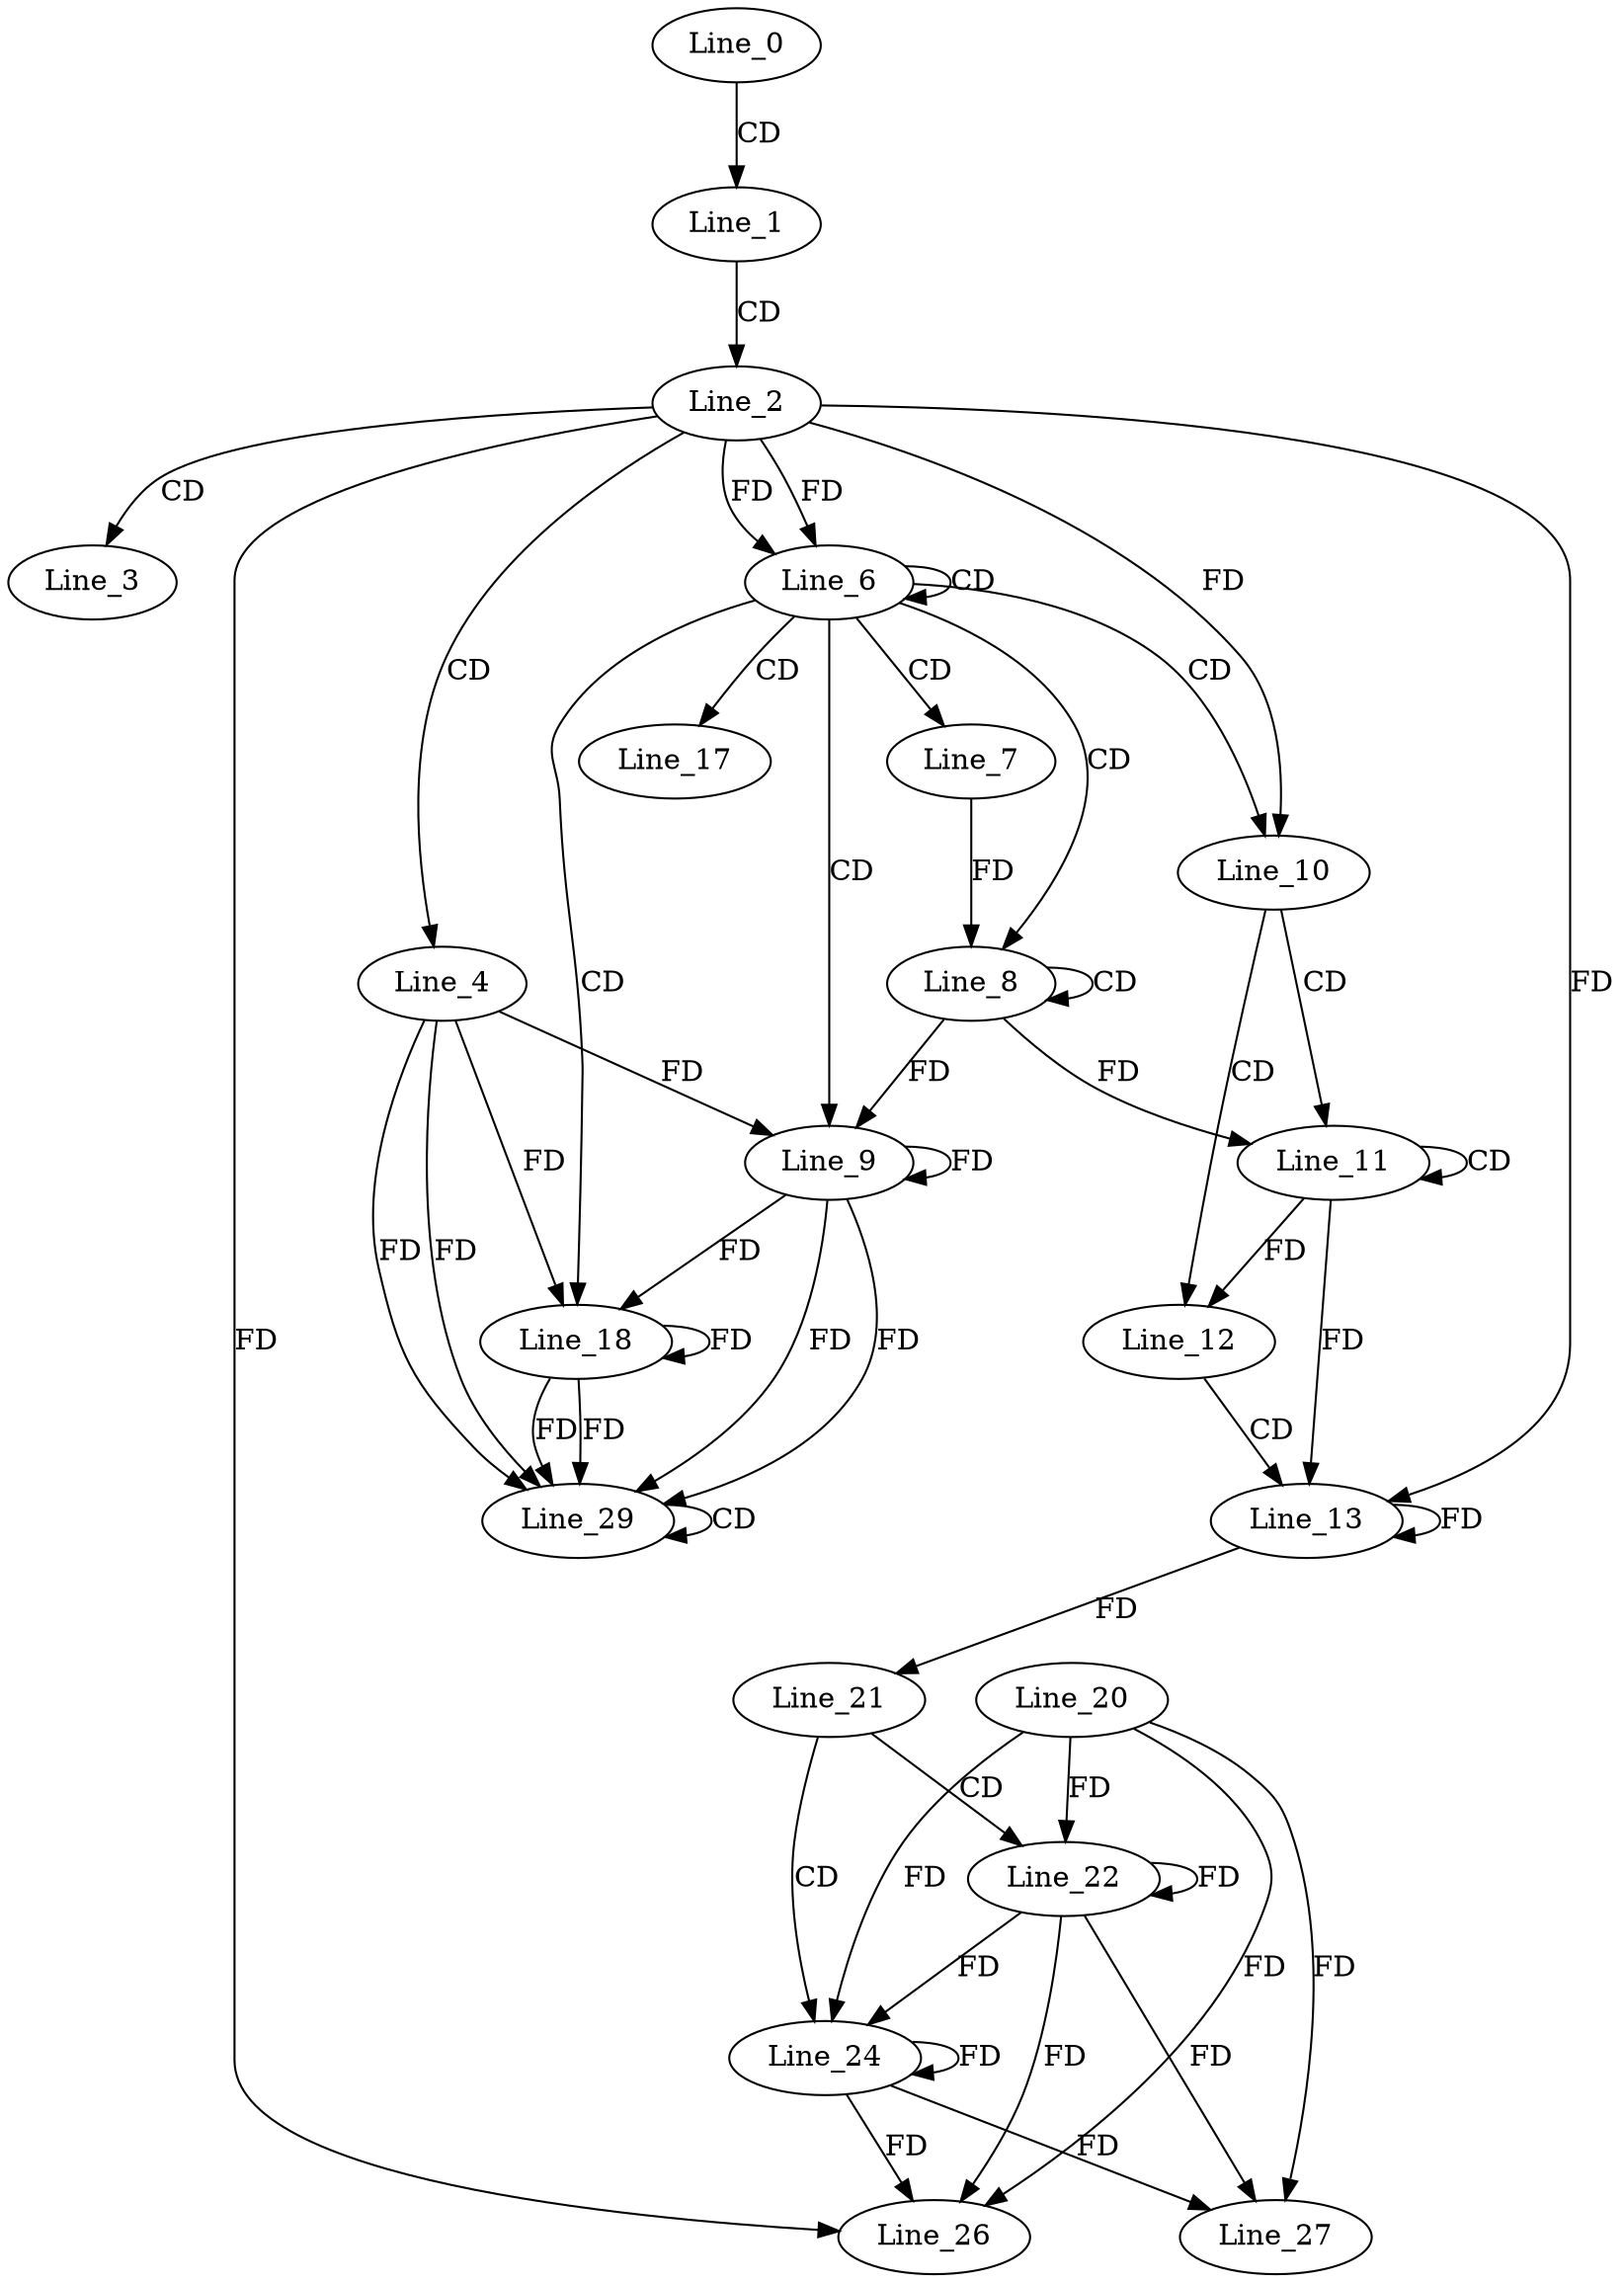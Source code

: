 digraph G {
  Line_0;
  Line_1;
  Line_2;
  Line_3;
  Line_4;
  Line_6;
  Line_6;
  Line_7;
  Line_8;
  Line_8;
  Line_9;
  Line_9;
  Line_10;
  Line_11;
  Line_11;
  Line_12;
  Line_13;
  Line_13;
  Line_17;
  Line_18;
  Line_21;
  Line_22;
  Line_20;
  Line_24;
  Line_26;
  Line_27;
  Line_29;
  Line_29;
  Line_0 -> Line_1 [ label="CD" ];
  Line_1 -> Line_2 [ label="CD" ];
  Line_2 -> Line_3 [ label="CD" ];
  Line_2 -> Line_4 [ label="CD" ];
  Line_2 -> Line_6 [ label="FD" ];
  Line_6 -> Line_6 [ label="CD" ];
  Line_2 -> Line_6 [ label="FD" ];
  Line_6 -> Line_7 [ label="CD" ];
  Line_6 -> Line_8 [ label="CD" ];
  Line_8 -> Line_8 [ label="CD" ];
  Line_7 -> Line_8 [ label="FD" ];
  Line_6 -> Line_9 [ label="CD" ];
  Line_4 -> Line_9 [ label="FD" ];
  Line_9 -> Line_9 [ label="FD" ];
  Line_8 -> Line_9 [ label="FD" ];
  Line_6 -> Line_10 [ label="CD" ];
  Line_2 -> Line_10 [ label="FD" ];
  Line_10 -> Line_11 [ label="CD" ];
  Line_11 -> Line_11 [ label="CD" ];
  Line_8 -> Line_11 [ label="FD" ];
  Line_10 -> Line_12 [ label="CD" ];
  Line_11 -> Line_12 [ label="FD" ];
  Line_12 -> Line_13 [ label="CD" ];
  Line_2 -> Line_13 [ label="FD" ];
  Line_13 -> Line_13 [ label="FD" ];
  Line_11 -> Line_13 [ label="FD" ];
  Line_6 -> Line_17 [ label="CD" ];
  Line_6 -> Line_18 [ label="CD" ];
  Line_4 -> Line_18 [ label="FD" ];
  Line_9 -> Line_18 [ label="FD" ];
  Line_18 -> Line_18 [ label="FD" ];
  Line_13 -> Line_21 [ label="FD" ];
  Line_21 -> Line_22 [ label="CD" ];
  Line_20 -> Line_22 [ label="FD" ];
  Line_22 -> Line_22 [ label="FD" ];
  Line_21 -> Line_24 [ label="CD" ];
  Line_20 -> Line_24 [ label="FD" ];
  Line_22 -> Line_24 [ label="FD" ];
  Line_24 -> Line_24 [ label="FD" ];
  Line_20 -> Line_26 [ label="FD" ];
  Line_22 -> Line_26 [ label="FD" ];
  Line_24 -> Line_26 [ label="FD" ];
  Line_2 -> Line_26 [ label="FD" ];
  Line_20 -> Line_27 [ label="FD" ];
  Line_22 -> Line_27 [ label="FD" ];
  Line_24 -> Line_27 [ label="FD" ];
  Line_4 -> Line_29 [ label="FD" ];
  Line_9 -> Line_29 [ label="FD" ];
  Line_18 -> Line_29 [ label="FD" ];
  Line_29 -> Line_29 [ label="CD" ];
  Line_4 -> Line_29 [ label="FD" ];
  Line_9 -> Line_29 [ label="FD" ];
  Line_18 -> Line_29 [ label="FD" ];
}
